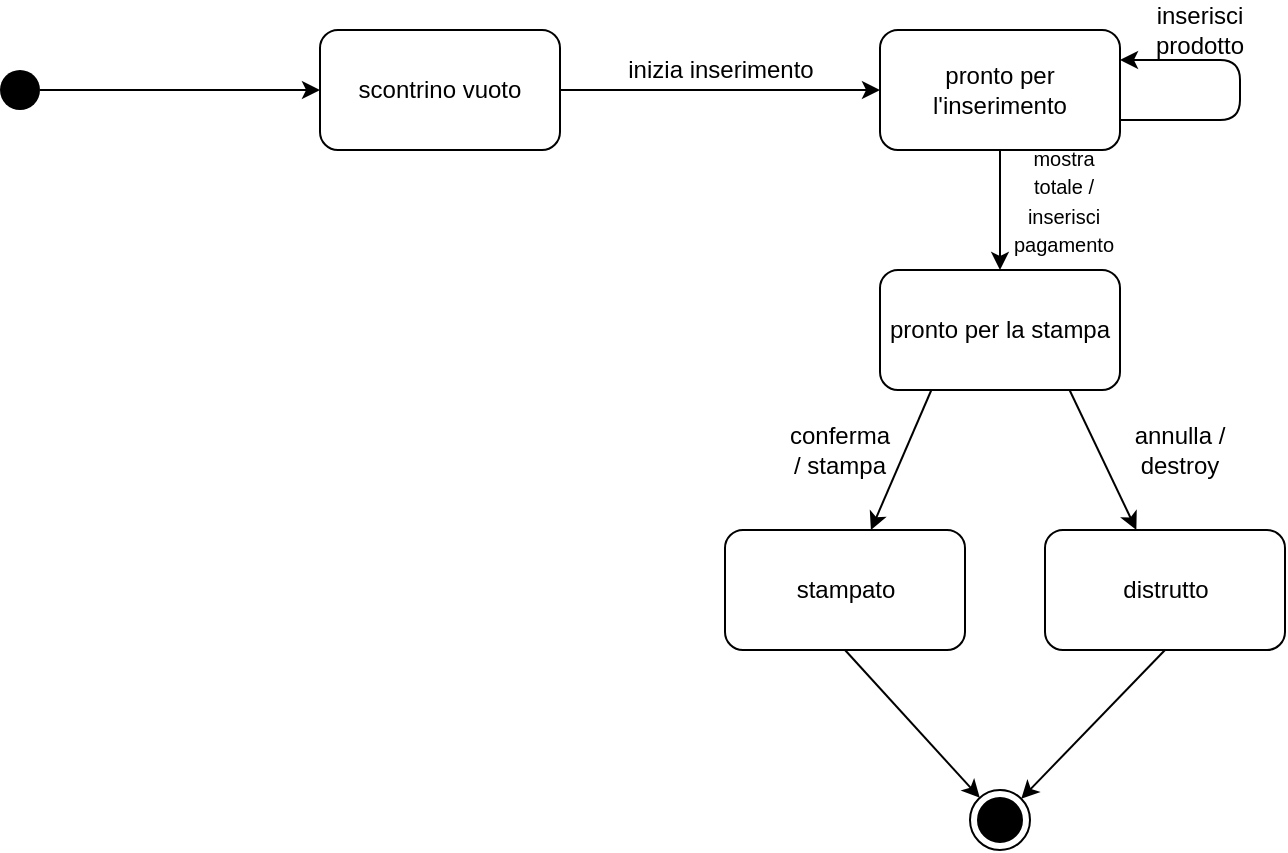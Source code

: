 <mxfile version="13.10.2" type="device"><diagram name="Page-1" id="58cdce13-f638-feb5-8d6f-7d28b1aa9fa0"><mxGraphModel dx="981" dy="526" grid="1" gridSize="10" guides="1" tooltips="1" connect="1" arrows="1" fold="1" page="1" pageScale="1" pageWidth="1100" pageHeight="850" background="#ffffff" math="0" shadow="0"><root><mxCell id="0"/><mxCell id="1" parent="0"/><mxCell id="e2YwPOoHBowxmd_tDMPB-1" value="scontrino vuoto" style="rounded=1;whiteSpace=wrap;html=1;" parent="1" vertex="1"><mxGeometry x="320" y="110" width="120" height="60" as="geometry"/></mxCell><mxCell id="e2YwPOoHBowxmd_tDMPB-2" value="" style="endArrow=classic;html=1;entryX=0;entryY=0.5;entryDx=0;entryDy=0;" parent="1" source="e2YwPOoHBowxmd_tDMPB-6" target="e2YwPOoHBowxmd_tDMPB-1" edge="1"><mxGeometry width="50" height="50" relative="1" as="geometry"><mxPoint x="50" y="140" as="sourcePoint"/><mxPoint x="580" y="420" as="targetPoint"/></mxGeometry></mxCell><mxCell id="e2YwPOoHBowxmd_tDMPB-6" value="" style="ellipse;fillColor=#000000;strokeColor=none;" parent="1" vertex="1"><mxGeometry x="160" y="130" width="20" height="20" as="geometry"/></mxCell><mxCell id="dvTq_iiyuonBN385tASb-1" value="pronto per l'inserimento" style="rounded=1;whiteSpace=wrap;html=1;" vertex="1" parent="1"><mxGeometry x="600" y="110" width="120" height="60" as="geometry"/></mxCell><mxCell id="dvTq_iiyuonBN385tASb-2" value="" style="endArrow=classic;html=1;exitX=1;exitY=0.5;exitDx=0;exitDy=0;" edge="1" parent="1" source="e2YwPOoHBowxmd_tDMPB-1" target="dvTq_iiyuonBN385tASb-1"><mxGeometry width="50" height="50" relative="1" as="geometry"><mxPoint x="570" y="270" as="sourcePoint"/><mxPoint x="620" y="220" as="targetPoint"/></mxGeometry></mxCell><mxCell id="dvTq_iiyuonBN385tASb-3" value="inizia inserimento" style="text;html=1;align=center;verticalAlign=middle;resizable=0;points=[];autosize=1;" vertex="1" parent="1"><mxGeometry x="465" y="120" width="110" height="20" as="geometry"/></mxCell><mxCell id="dvTq_iiyuonBN385tASb-4" value="" style="endArrow=classic;html=1;exitX=1;exitY=0.75;exitDx=0;exitDy=0;entryX=1;entryY=0.25;entryDx=0;entryDy=0;" edge="1" parent="1" source="dvTq_iiyuonBN385tASb-1" target="dvTq_iiyuonBN385tASb-1"><mxGeometry width="50" height="50" relative="1" as="geometry"><mxPoint x="570" y="270" as="sourcePoint"/><mxPoint x="870" y="155" as="targetPoint"/><Array as="points"><mxPoint x="780" y="155"/><mxPoint x="780" y="125"/><mxPoint x="760" y="125"/></Array></mxGeometry></mxCell><mxCell id="dvTq_iiyuonBN385tASb-5" value="inserisci prodotto" style="text;html=1;strokeColor=none;fillColor=none;align=center;verticalAlign=middle;whiteSpace=wrap;rounded=0;" vertex="1" parent="1"><mxGeometry x="740" y="100" width="40" height="20" as="geometry"/></mxCell><mxCell id="dvTq_iiyuonBN385tASb-6" value="" style="endArrow=classic;html=1;" edge="1" parent="1" target="dvTq_iiyuonBN385tASb-19"><mxGeometry width="50" height="50" relative="1" as="geometry"><mxPoint x="630" y="280" as="sourcePoint"/><mxPoint x="630" y="350" as="targetPoint"/></mxGeometry></mxCell><mxCell id="dvTq_iiyuonBN385tASb-7" value="" style="endArrow=classic;html=1;" edge="1" parent="1" target="dvTq_iiyuonBN385tASb-20"><mxGeometry width="50" height="50" relative="1" as="geometry"><mxPoint x="690" y="280" as="sourcePoint"/><mxPoint x="690" y="350" as="targetPoint"/></mxGeometry></mxCell><mxCell id="dvTq_iiyuonBN385tASb-10" value="conferma / stampa" style="text;html=1;strokeColor=none;fillColor=none;align=center;verticalAlign=middle;whiteSpace=wrap;rounded=0;" vertex="1" parent="1"><mxGeometry x="560" y="310" width="40" height="20" as="geometry"/></mxCell><mxCell id="dvTq_iiyuonBN385tASb-11" value="annulla / destroy" style="text;html=1;strokeColor=none;fillColor=none;align=center;verticalAlign=middle;whiteSpace=wrap;rounded=0;" vertex="1" parent="1"><mxGeometry x="720" y="310" width="60" height="20" as="geometry"/></mxCell><mxCell id="dvTq_iiyuonBN385tASb-13" value="" style="ellipse;html=1;shape=endState;fillColor=#000000;strokeColor=#000000;" vertex="1" parent="1"><mxGeometry x="645" y="490" width="30" height="30" as="geometry"/></mxCell><mxCell id="dvTq_iiyuonBN385tASb-15" value="" style="endArrow=classic;html=1;exitX=0.5;exitY=1;exitDx=0;exitDy=0;entryX=0.5;entryY=0;entryDx=0;entryDy=0;" edge="1" parent="1" source="dvTq_iiyuonBN385tASb-1" target="dvTq_iiyuonBN385tASb-16"><mxGeometry width="50" height="50" relative="1" as="geometry"><mxPoint x="570" y="240" as="sourcePoint"/><mxPoint x="660" y="200" as="targetPoint"/></mxGeometry></mxCell><mxCell id="dvTq_iiyuonBN385tASb-16" value="pronto per la stampa" style="rounded=1;whiteSpace=wrap;html=1;" vertex="1" parent="1"><mxGeometry x="600" y="230" width="120" height="60" as="geometry"/></mxCell><mxCell id="dvTq_iiyuonBN385tASb-17" value="&lt;font style=&quot;font-size: 10px&quot;&gt;mostra totale / inserisci pagamento&lt;/font&gt;" style="text;html=1;strokeColor=none;fillColor=none;align=center;verticalAlign=middle;whiteSpace=wrap;rounded=0;" vertex="1" parent="1"><mxGeometry x="672.5" y="180" width="37.5" height="30" as="geometry"/></mxCell><mxCell id="dvTq_iiyuonBN385tASb-19" value="stampato" style="rounded=1;whiteSpace=wrap;html=1;" vertex="1" parent="1"><mxGeometry x="522.5" y="360.0" width="120" height="60" as="geometry"/></mxCell><mxCell id="dvTq_iiyuonBN385tASb-20" value="distrutto" style="rounded=1;whiteSpace=wrap;html=1;" vertex="1" parent="1"><mxGeometry x="682.5" y="360" width="120" height="60" as="geometry"/></mxCell><mxCell id="dvTq_iiyuonBN385tASb-21" value="" style="endArrow=classic;html=1;exitX=0.5;exitY=1;exitDx=0;exitDy=0;" edge="1" parent="1" source="dvTq_iiyuonBN385tASb-19" target="dvTq_iiyuonBN385tASb-13"><mxGeometry width="50" height="50" relative="1" as="geometry"><mxPoint x="570" y="430" as="sourcePoint"/><mxPoint x="620" y="380" as="targetPoint"/></mxGeometry></mxCell><mxCell id="dvTq_iiyuonBN385tASb-22" value="" style="endArrow=classic;html=1;entryX=1;entryY=0;entryDx=0;entryDy=0;exitX=0.5;exitY=1;exitDx=0;exitDy=0;" edge="1" parent="1" source="dvTq_iiyuonBN385tASb-20" target="dvTq_iiyuonBN385tASb-13"><mxGeometry width="50" height="50" relative="1" as="geometry"><mxPoint x="570" y="430" as="sourcePoint"/><mxPoint x="620" y="380" as="targetPoint"/></mxGeometry></mxCell></root></mxGraphModel></diagram></mxfile>